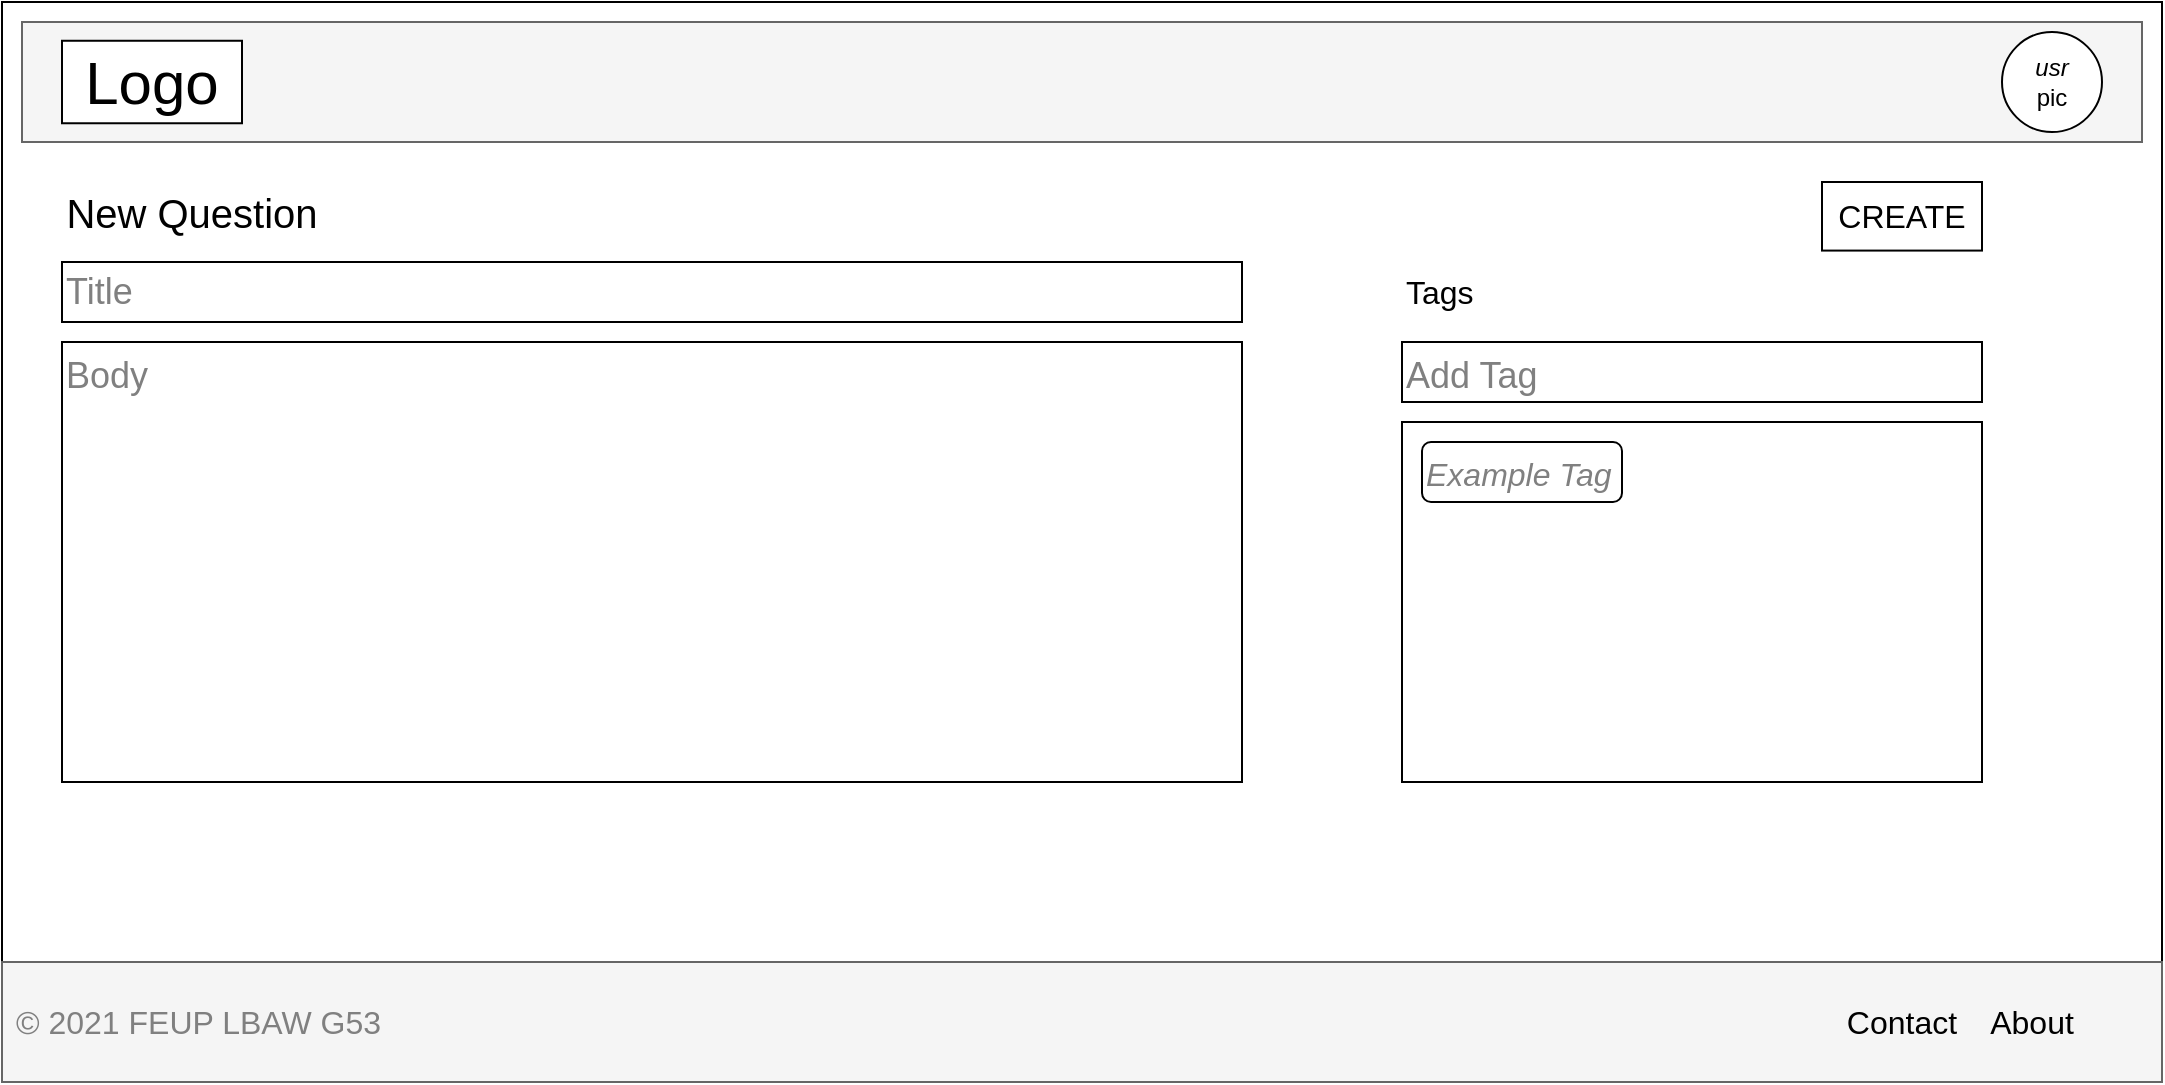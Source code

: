<mxfile version="15.6.6" type="device"><diagram id="QiSW8lY9Dl4zIfFOGB-S" name="Page-1"><mxGraphModel dx="2031" dy="1089" grid="1" gridSize="10" guides="1" tooltips="1" connect="1" arrows="1" fold="1" page="1" pageScale="1" pageWidth="1169" pageHeight="827" math="0" shadow="0"><root><mxCell id="0"/><mxCell id="1" parent="0"/><mxCell id="GHBVyN11MW5c6poYvLzT-1" value="" style="rounded=0;whiteSpace=wrap;html=1;fillColor=default;strokeColor=default;fontColor=default;" vertex="1" parent="1"><mxGeometry x="40" y="40" width="1080" height="540" as="geometry"/></mxCell><mxCell id="GHBVyN11MW5c6poYvLzT-2" value="" style="rounded=0;whiteSpace=wrap;html=1;strokeColor=#666666;fillColor=#f5f5f5;align=left;fontColor=#333333;" vertex="1" parent="1"><mxGeometry x="50" y="50" width="1060" height="60" as="geometry"/></mxCell><mxCell id="GHBVyN11MW5c6poYvLzT-3" value="&lt;font style=&quot;font-size: 30px&quot;&gt;Logo&lt;/font&gt;" style="rounded=0;whiteSpace=wrap;html=1;align=center;fillColor=default;strokeColor=default;fontColor=default;" vertex="1" parent="1"><mxGeometry x="70" y="59.38" width="90" height="41.25" as="geometry"/></mxCell><mxCell id="GHBVyN11MW5c6poYvLzT-4" value="&lt;span style=&quot;line-height: 1 ; font-size: 12px&quot;&gt;&lt;i&gt;usr&lt;br&gt;&lt;/i&gt;pic&lt;br style=&quot;font-size: 12px&quot;&gt;&lt;/span&gt;" style="ellipse;whiteSpace=wrap;html=1;aspect=fixed;fontSize=12;fontColor=default;strokeColor=default;fillColor=default;align=center;verticalAlign=middle;" vertex="1" parent="1"><mxGeometry x="1040" y="55" width="50" height="50" as="geometry"/></mxCell><mxCell id="GHBVyN11MW5c6poYvLzT-5" value="&lt;font style=&quot;font-size: 18px&quot;&gt;Title&lt;/font&gt;" style="rounded=0;whiteSpace=wrap;html=1;fontColor=#808080;strokeColor=default;fillColor=default;align=left;" vertex="1" parent="1"><mxGeometry x="70" y="170" width="590" height="30" as="geometry"/></mxCell><mxCell id="GHBVyN11MW5c6poYvLzT-7" value="New Question" style="text;html=1;strokeColor=none;fillColor=none;align=center;verticalAlign=middle;whiteSpace=wrap;rounded=0;fontSize=20;fontColor=default;" vertex="1" parent="1"><mxGeometry x="70" y="130" width="130" height="30" as="geometry"/></mxCell><mxCell id="GHBVyN11MW5c6poYvLzT-8" value="Body" style="rounded=0;whiteSpace=wrap;html=1;fontSize=18;fontColor=#808080;strokeColor=default;fillColor=default;align=left;verticalAlign=top;" vertex="1" parent="1"><mxGeometry x="70" y="210" width="590" height="220" as="geometry"/></mxCell><mxCell id="GHBVyN11MW5c6poYvLzT-9" value="" style="rounded=0;whiteSpace=wrap;html=1;fontSize=18;fontColor=default;strokeColor=default;fillColor=default;align=left;verticalAlign=top;" vertex="1" parent="1"><mxGeometry x="740" y="250" width="290" height="180" as="geometry"/></mxCell><mxCell id="GHBVyN11MW5c6poYvLzT-11" value="Add Tag" style="rounded=0;whiteSpace=wrap;html=1;fontSize=18;fontColor=#808080;strokeColor=default;fillColor=default;align=left;verticalAlign=top;" vertex="1" parent="1"><mxGeometry x="740" y="210" width="290" height="30" as="geometry"/></mxCell><mxCell id="GHBVyN11MW5c6poYvLzT-12" value="Example Tag" style="rounded=1;whiteSpace=wrap;html=1;fontSize=16;fontColor=#808080;strokeColor=default;fillColor=default;align=left;verticalAlign=top;fontStyle=2" vertex="1" parent="1"><mxGeometry x="750" y="260" width="100" height="30" as="geometry"/></mxCell><mxCell id="GHBVyN11MW5c6poYvLzT-13" value="CREATE" style="rounded=0;whiteSpace=wrap;html=1;fontSize=16;fontColor=default;strokeColor=default;fillColor=default;align=center;verticalAlign=middle;" vertex="1" parent="1"><mxGeometry x="950" y="130" width="80" height="34.29" as="geometry"/></mxCell><mxCell id="GHBVyN11MW5c6poYvLzT-15" value="Tags" style="text;html=1;strokeColor=none;fillColor=none;align=left;verticalAlign=middle;whiteSpace=wrap;rounded=0;fontSize=16;fontColor=default;" vertex="1" parent="1"><mxGeometry x="740" y="170" width="60" height="30" as="geometry"/></mxCell><mxCell id="GHBVyN11MW5c6poYvLzT-17" value="" style="rounded=0;whiteSpace=wrap;html=1;shadow=0;sketch=0;fontSize=20;fontColor=#333333;strokeColor=#666666;strokeWidth=1;fillColor=#f5f5f5;gradientDirection=north;" vertex="1" parent="1"><mxGeometry x="40" y="520" width="1080" height="60" as="geometry"/></mxCell><mxCell id="GHBVyN11MW5c6poYvLzT-18" value="About" style="text;html=1;strokeColor=none;fillColor=none;align=center;verticalAlign=middle;whiteSpace=wrap;rounded=0;fontSize=16;fontColor=#000000;" vertex="1" parent="1"><mxGeometry x="1030" y="535" width="50" height="30" as="geometry"/></mxCell><mxCell id="GHBVyN11MW5c6poYvLzT-19" value="Contact" style="text;html=1;strokeColor=none;fillColor=none;align=center;verticalAlign=middle;whiteSpace=wrap;rounded=0;fontSize=16;fontColor=#000000;" vertex="1" parent="1"><mxGeometry x="960" y="535" width="60" height="30" as="geometry"/></mxCell><mxCell id="GHBVyN11MW5c6poYvLzT-20" value="© 2021 FEUP LBAW G53" style="text;html=1;strokeColor=none;fillColor=none;align=left;verticalAlign=middle;whiteSpace=wrap;rounded=0;fontSize=16;fontColor=#808080;" vertex="1" parent="1"><mxGeometry x="45" y="535" width="190" height="30" as="geometry"/></mxCell></root></mxGraphModel></diagram></mxfile>